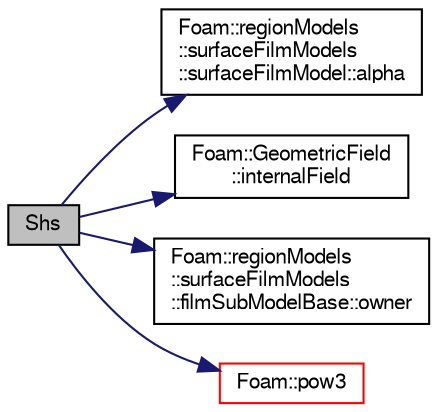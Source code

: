 digraph "Shs"
{
  bgcolor="transparent";
  edge [fontname="FreeSans",fontsize="10",labelfontname="FreeSans",labelfontsize="10"];
  node [fontname="FreeSans",fontsize="10",shape=record];
  rankdir="LR";
  Node9 [label="Shs",height=0.2,width=0.4,color="black", fillcolor="grey75", style="filled", fontcolor="black"];
  Node9 -> Node10 [color="midnightblue",fontsize="10",style="solid",fontname="FreeSans"];
  Node10 [label="Foam::regionModels\l::surfaceFilmModels\l::surfaceFilmModel::alpha",height=0.2,width=0.4,color="black",URL="$a29178.html#a1cfd8f7adf521ce56d08ee58de5d2540",tooltip="Return the film coverage, 1 = covered, 0 = uncovered / []. "];
  Node9 -> Node11 [color="midnightblue",fontsize="10",style="solid",fontname="FreeSans"];
  Node11 [label="Foam::GeometricField\l::internalField",height=0.2,width=0.4,color="black",URL="$a22434.html#a9536140d36d69bbac40496f6b817aa0a",tooltip="Return internal field. "];
  Node9 -> Node12 [color="midnightblue",fontsize="10",style="solid",fontname="FreeSans"];
  Node12 [label="Foam::regionModels\l::surfaceFilmModels\l::filmSubModelBase::owner",height=0.2,width=0.4,color="black",URL="$a29050.html#a9002aeea87356bb78bf0dabcf1f745d8",tooltip="Return const access to the owner surface film model. "];
  Node9 -> Node13 [color="midnightblue",fontsize="10",style="solid",fontname="FreeSans"];
  Node13 [label="Foam::pow3",height=0.2,width=0.4,color="red",URL="$a21124.html#a2e8f5d970ee4fb466536c3c46bae91fe"];
}
